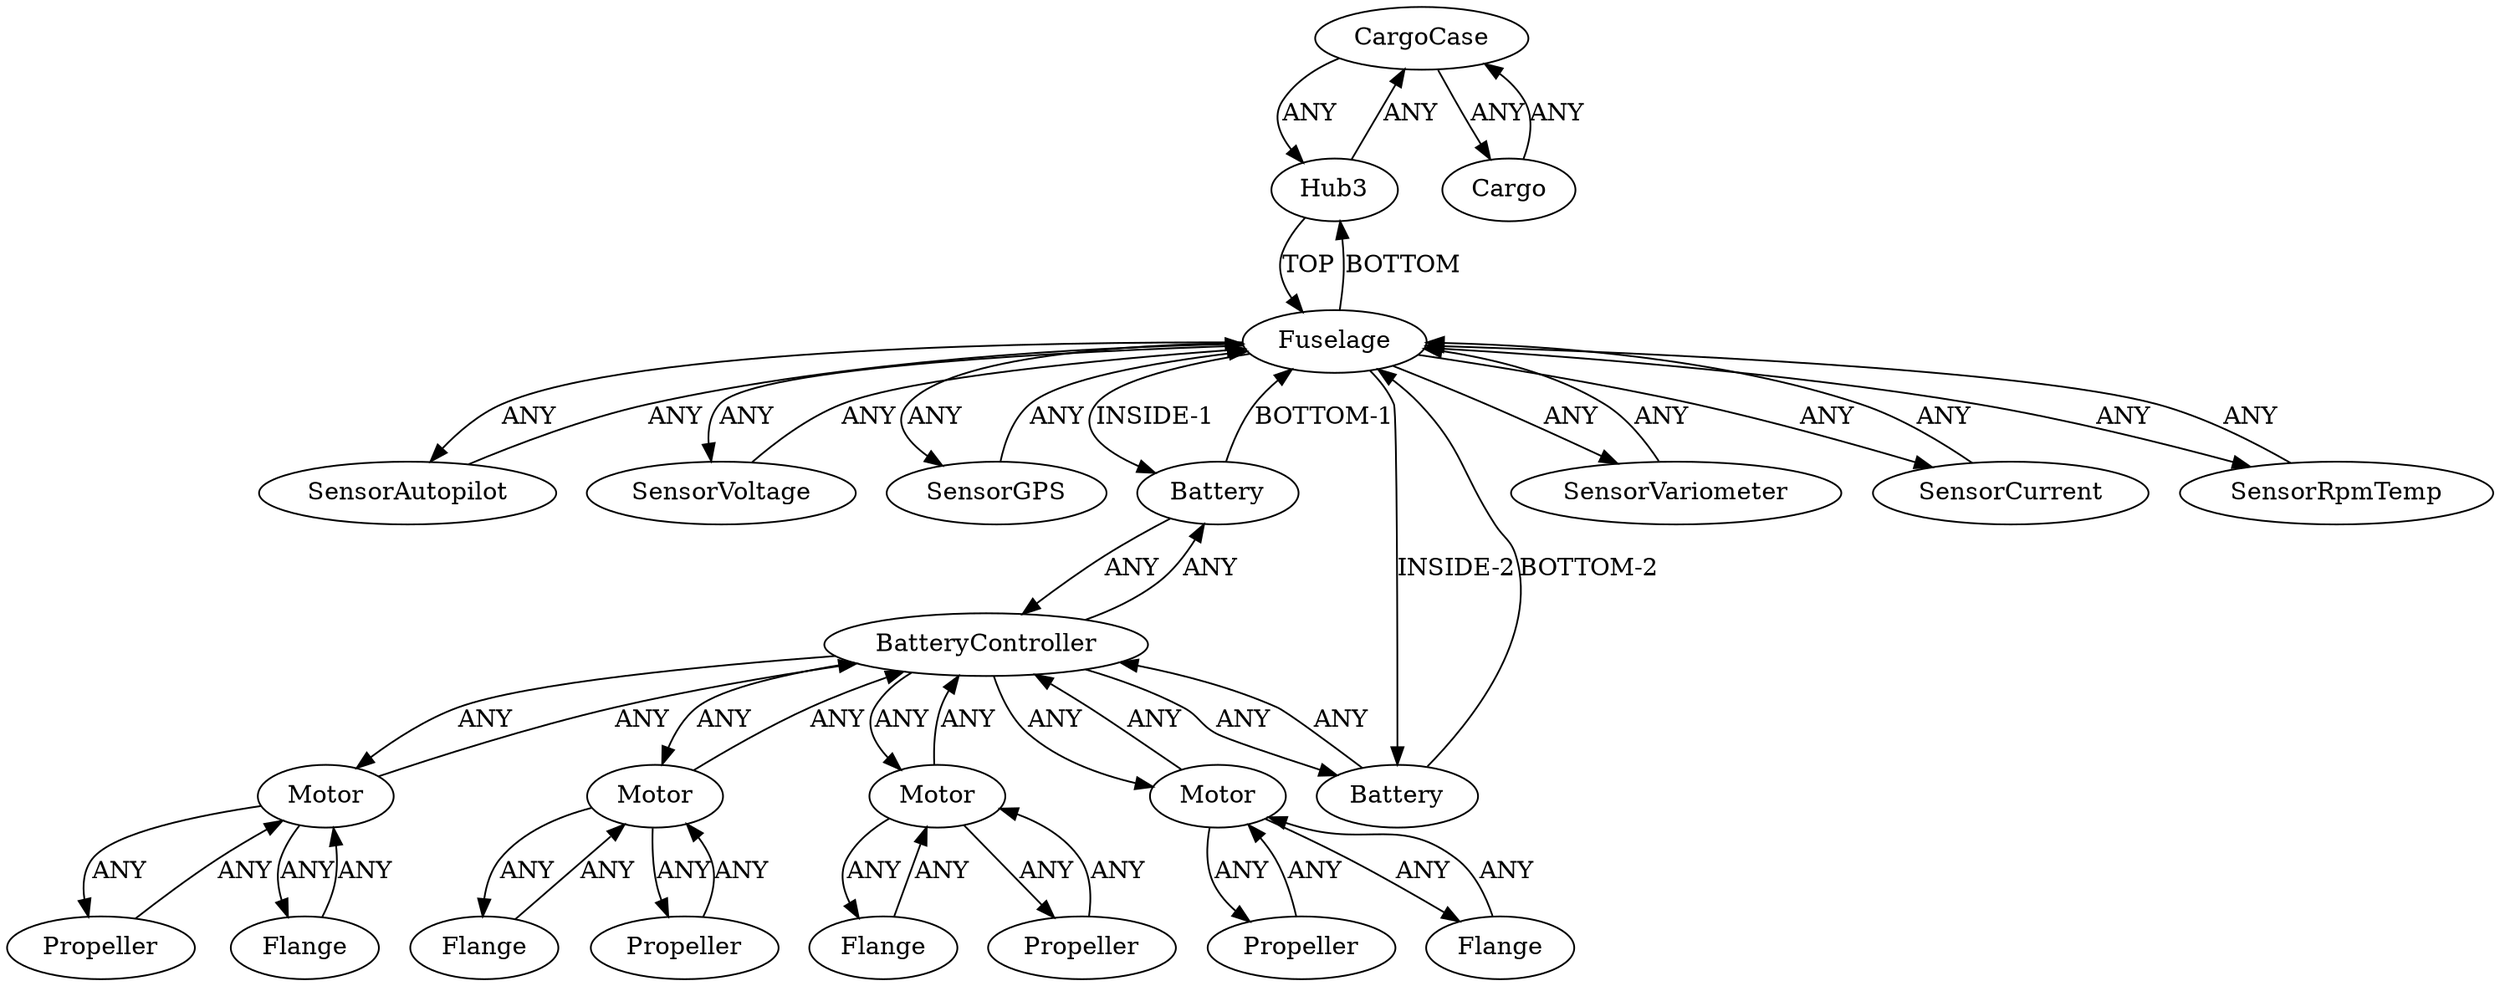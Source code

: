 /* Created by igraph 0.10.2 */
digraph {
  0 [
    instance=CargoCase_instance_1
    label=CargoCase
  ];
  1 [
    instance=Fuselage_instance_1
    label=Fuselage
  ];
  2 [
    instance=Flange_instance_1
    label=Flange
  ];
  3 [
    instance=Motor_instance_1
    label=Motor
  ];
  4 [
    instance=SensorAutopilot_instance_1
    label=SensorAutopilot
  ];
  5 [
    instance=Hub3_instance_4
    label=Hub3
  ];
  6 [
    instance=Propeller_instance_1
    label=Propeller
  ];
  7 [
    instance=Flange_instance_2
    label=Flange
  ];
  8 [
    instance=SensorVoltage_instance_1
    label=SensorVoltage
  ];
  9 [
    instance=Cargo_instance_1
    label=Cargo
  ];
  10 [
    instance=Propeller_instance_2
    label=Propeller
  ];
  11 [
    instance=Motor_instance_2
    label=Motor
  ];
  12 [
    instance=Motor_instance_3
    label=Motor
  ];
  13 [
    instance=Flange_instance_3
    label=Flange
  ];
  14 [
    instance=Propeller_instance_3
    label=Propeller
  ];
  15 [
    instance=Flange_instance_4
    label=Flange
  ];
  16 [
    instance=SensorGPS_instance_1
    label=SensorGPS
  ];
  17 [
    instance=Battery_instance_1
    label=Battery
  ];
  18 [
    instance=SensorVariometer_instance_1
    label=SensorVariometer
  ];
  19 [
    instance=Battery_instance_2
    label=Battery
  ];
  20 [
    instance=SensorCurrent_instance_1
    label=SensorCurrent
  ];
  21 [
    instance=Motor_instance_4
    label=Motor
  ];
  22 [
    instance=Propeller_instance_4
    label=Propeller
  ];
  23 [
    instance=BatteryController_instance_1
    label=BatteryController
  ];
  24 [
    instance=SensorRpmTemp_instance_1
    label=SensorRpmTemp
  ];

  0 -> 5 [
    label=ANY
  ];
  0 -> 9 [
    label=ANY
  ];
  1 -> 4 [
    label=ANY
  ];
  1 -> 5 [
    label=BOTTOM
  ];
  1 -> 8 [
    label=ANY
  ];
  1 -> 16 [
    label=ANY
  ];
  1 -> 17 [
    label="INSIDE-1"
  ];
  1 -> 18 [
    label=ANY
  ];
  1 -> 19 [
    label="INSIDE-2"
  ];
  1 -> 20 [
    label=ANY
  ];
  1 -> 24 [
    label=ANY
  ];
  2 -> 3 [
    label=ANY
  ];
  3 -> 2 [
    label=ANY
  ];
  3 -> 6 [
    label=ANY
  ];
  3 -> 23 [
    label=ANY
  ];
  4 -> 1 [
    label=ANY
  ];
  5 -> 0 [
    label=ANY
  ];
  5 -> 1 [
    label=TOP
  ];
  6 -> 3 [
    label=ANY
  ];
  7 -> 21 [
    label=ANY
  ];
  8 -> 1 [
    label=ANY
  ];
  9 -> 0 [
    label=ANY
  ];
  10 -> 11 [
    label=ANY
  ];
  11 -> 10 [
    label=ANY
  ];
  11 -> 13 [
    label=ANY
  ];
  11 -> 23 [
    label=ANY
  ];
  12 -> 14 [
    label=ANY
  ];
  12 -> 15 [
    label=ANY
  ];
  12 -> 23 [
    label=ANY
  ];
  13 -> 11 [
    label=ANY
  ];
  14 -> 12 [
    label=ANY
  ];
  15 -> 12 [
    label=ANY
  ];
  16 -> 1 [
    label=ANY
  ];
  17 -> 1 [
    label="BOTTOM-1"
  ];
  17 -> 23 [
    label=ANY
  ];
  18 -> 1 [
    label=ANY
  ];
  19 -> 1 [
    label="BOTTOM-2"
  ];
  19 -> 23 [
    label=ANY
  ];
  20 -> 1 [
    label=ANY
  ];
  21 -> 7 [
    label=ANY
  ];
  21 -> 22 [
    label=ANY
  ];
  21 -> 23 [
    label=ANY
  ];
  22 -> 21 [
    label=ANY
  ];
  23 -> 3 [
    label=ANY
  ];
  23 -> 11 [
    label=ANY
  ];
  23 -> 12 [
    label=ANY
  ];
  23 -> 17 [
    label=ANY
  ];
  23 -> 19 [
    label=ANY
  ];
  23 -> 21 [
    label=ANY
  ];
  24 -> 1 [
    label=ANY
  ];
}
